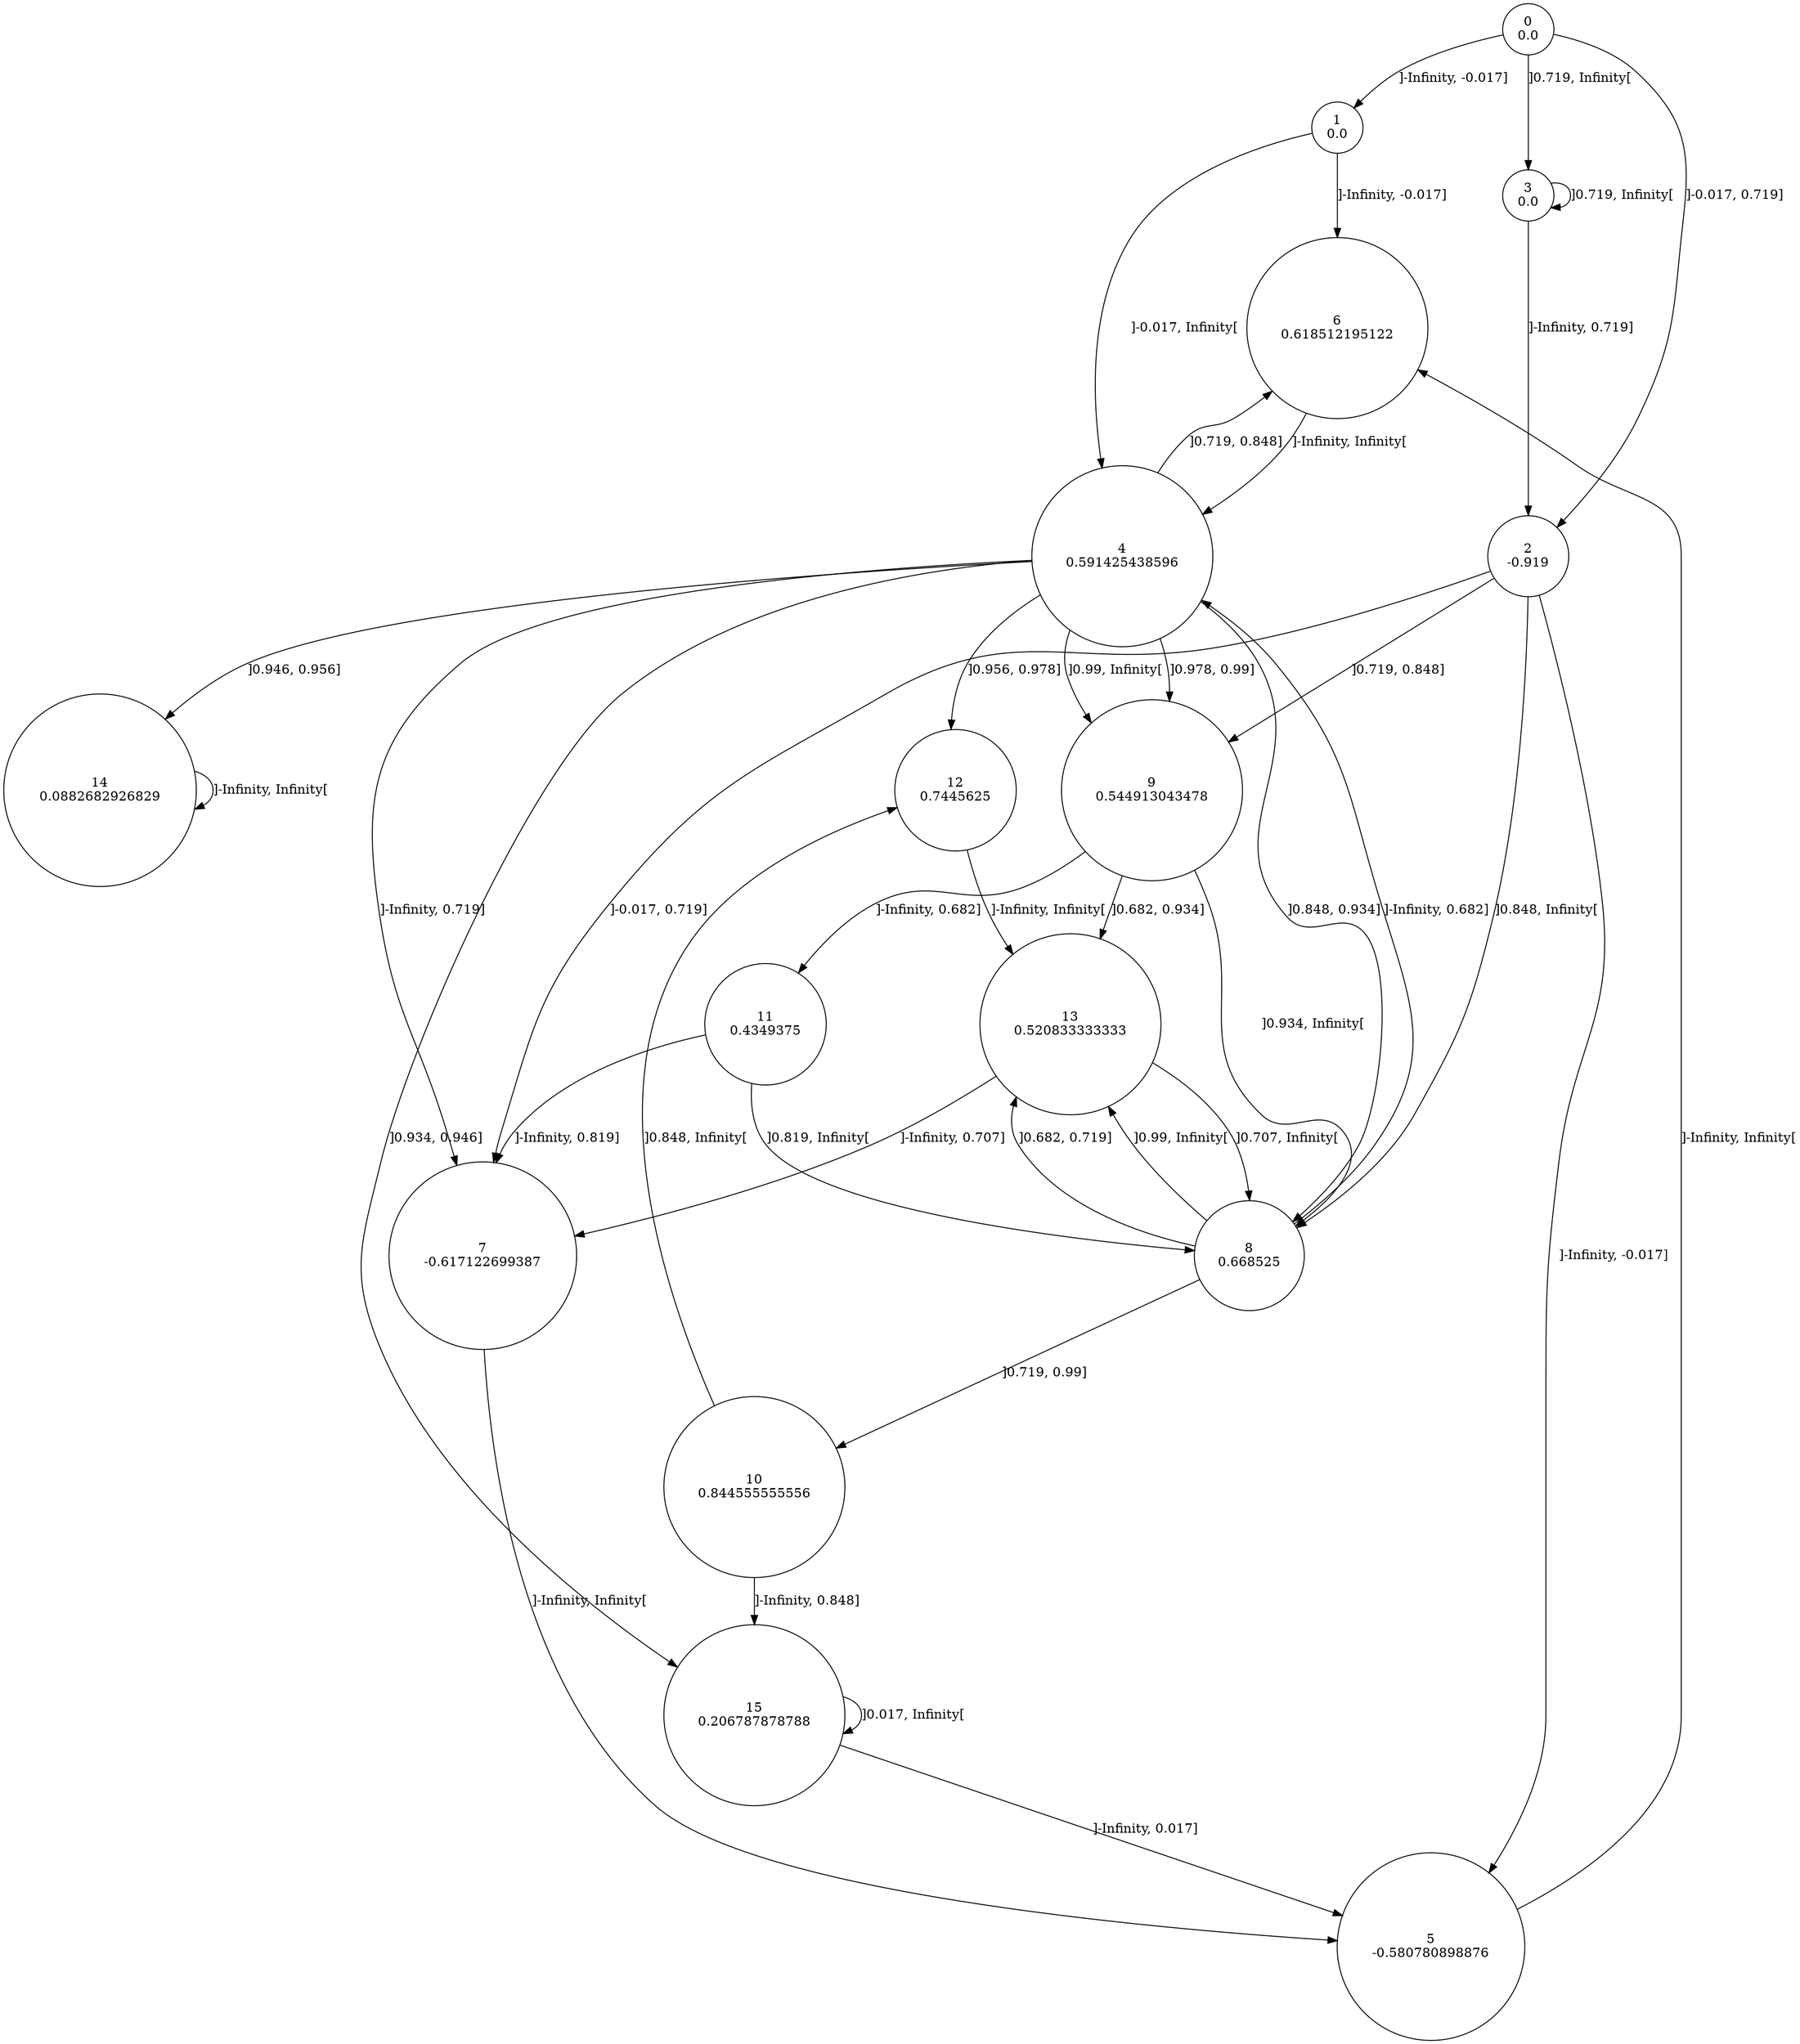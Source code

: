 digraph a {
0 [shape=circle, label="0\n0.0"];
	0 -> 1 [label="]-Infinity, -0.017]"];
	0 -> 2 [label="]-0.017, 0.719]"];
	0 -> 3 [label="]0.719, Infinity["];
1 [shape=circle, label="1\n0.0"];
	1 -> 6 [label="]-Infinity, -0.017]"];
	1 -> 4 [label="]-0.017, Infinity["];
2 [shape=circle, label="2\n-0.919"];
	2 -> 5 [label="]-Infinity, -0.017]"];
	2 -> 7 [label="]-0.017, 0.719]"];
	2 -> 9 [label="]0.719, 0.848]"];
	2 -> 8 [label="]0.848, Infinity["];
3 [shape=circle, label="3\n0.0"];
	3 -> 2 [label="]-Infinity, 0.719]"];
	3 -> 3 [label="]0.719, Infinity["];
4 [shape=circle, label="4\n0.591425438596"];
	4 -> 7 [label="]-Infinity, 0.719]"];
	4 -> 6 [label="]0.719, 0.848]"];
	4 -> 8 [label="]0.848, 0.934]"];
	4 -> 15 [label="]0.934, 0.946]"];
	4 -> 14 [label="]0.946, 0.956]"];
	4 -> 12 [label="]0.956, 0.978]"];
	4 -> 9 [label="]0.978, 0.99]"];
	4 -> 9 [label="]0.99, Infinity["];
5 [shape=circle, label="5\n-0.580780898876"];
	5 -> 6 [label="]-Infinity, Infinity["];
6 [shape=circle, label="6\n0.618512195122"];
	6 -> 4 [label="]-Infinity, Infinity["];
7 [shape=circle, label="7\n-0.617122699387"];
	7 -> 5 [label="]-Infinity, Infinity["];
8 [shape=circle, label="8\n0.668525"];
	8 -> 4 [label="]-Infinity, 0.682]"];
	8 -> 13 [label="]0.682, 0.719]"];
	8 -> 10 [label="]0.719, 0.99]"];
	8 -> 13 [label="]0.99, Infinity["];
9 [shape=circle, label="9\n0.544913043478"];
	9 -> 11 [label="]-Infinity, 0.682]"];
	9 -> 13 [label="]0.682, 0.934]"];
	9 -> 8 [label="]0.934, Infinity["];
10 [shape=circle, label="10\n0.844555555556"];
	10 -> 15 [label="]-Infinity, 0.848]"];
	10 -> 12 [label="]0.848, Infinity["];
11 [shape=circle, label="11\n0.4349375"];
	11 -> 7 [label="]-Infinity, 0.819]"];
	11 -> 8 [label="]0.819, Infinity["];
12 [shape=circle, label="12\n0.7445625"];
	12 -> 13 [label="]-Infinity, Infinity["];
13 [shape=circle, label="13\n0.520833333333"];
	13 -> 7 [label="]-Infinity, 0.707]"];
	13 -> 8 [label="]0.707, Infinity["];
14 [shape=circle, label="14\n0.0882682926829"];
	14 -> 14 [label="]-Infinity, Infinity["];
15 [shape=circle, label="15\n0.206787878788"];
	15 -> 5 [label="]-Infinity, 0.017]"];
	15 -> 15 [label="]0.017, Infinity["];
}